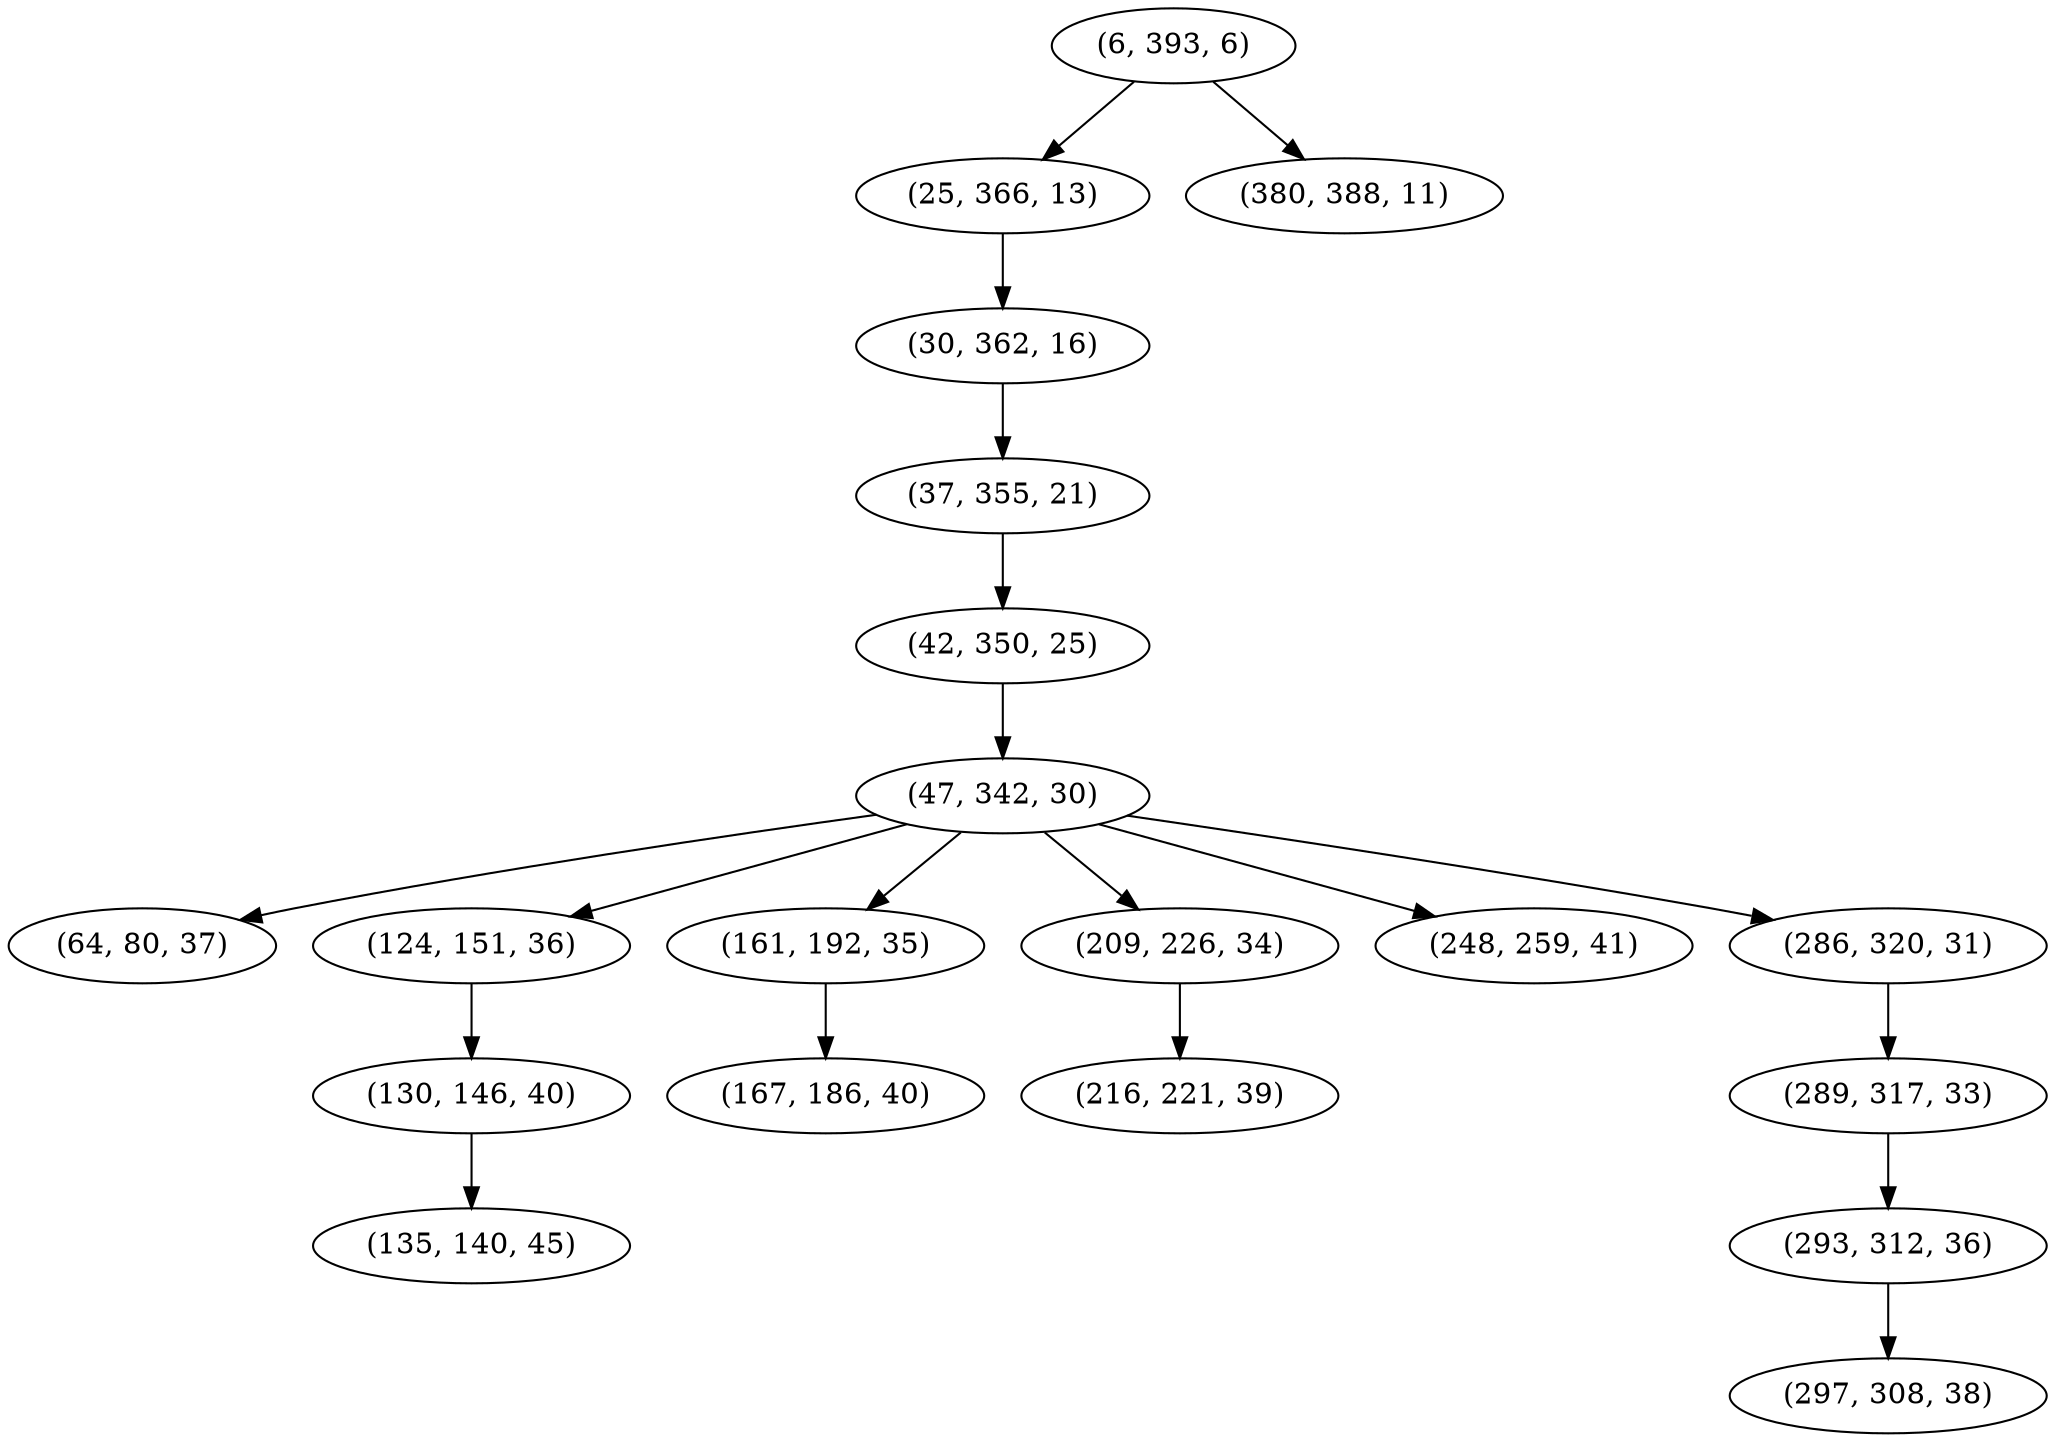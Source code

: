 digraph tree {
    "(6, 393, 6)";
    "(25, 366, 13)";
    "(30, 362, 16)";
    "(37, 355, 21)";
    "(42, 350, 25)";
    "(47, 342, 30)";
    "(64, 80, 37)";
    "(124, 151, 36)";
    "(130, 146, 40)";
    "(135, 140, 45)";
    "(161, 192, 35)";
    "(167, 186, 40)";
    "(209, 226, 34)";
    "(216, 221, 39)";
    "(248, 259, 41)";
    "(286, 320, 31)";
    "(289, 317, 33)";
    "(293, 312, 36)";
    "(297, 308, 38)";
    "(380, 388, 11)";
    "(6, 393, 6)" -> "(25, 366, 13)";
    "(6, 393, 6)" -> "(380, 388, 11)";
    "(25, 366, 13)" -> "(30, 362, 16)";
    "(30, 362, 16)" -> "(37, 355, 21)";
    "(37, 355, 21)" -> "(42, 350, 25)";
    "(42, 350, 25)" -> "(47, 342, 30)";
    "(47, 342, 30)" -> "(64, 80, 37)";
    "(47, 342, 30)" -> "(124, 151, 36)";
    "(47, 342, 30)" -> "(161, 192, 35)";
    "(47, 342, 30)" -> "(209, 226, 34)";
    "(47, 342, 30)" -> "(248, 259, 41)";
    "(47, 342, 30)" -> "(286, 320, 31)";
    "(124, 151, 36)" -> "(130, 146, 40)";
    "(130, 146, 40)" -> "(135, 140, 45)";
    "(161, 192, 35)" -> "(167, 186, 40)";
    "(209, 226, 34)" -> "(216, 221, 39)";
    "(286, 320, 31)" -> "(289, 317, 33)";
    "(289, 317, 33)" -> "(293, 312, 36)";
    "(293, 312, 36)" -> "(297, 308, 38)";
}

